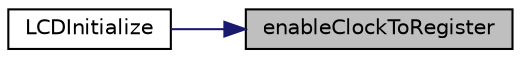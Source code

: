 digraph "enableClockToRegister"
{
 // LATEX_PDF_SIZE
  edge [fontname="Helvetica",fontsize="10",labelfontname="Helvetica",labelfontsize="10"];
  node [fontname="Helvetica",fontsize="10",shape=record];
  rankdir="RL";
  Node0 [label="enableClockToRegister",height=0.2,width=0.4,color="black", fillcolor="grey75", style="filled", fontcolor="black",tooltip="Function enables clock to selected GPIO port."];
  Node0 -> Node1 [dir="back",color="midnightblue",fontsize="10",style="solid",fontname="Helvetica"];
  Node1 [label="LCDInitialize",height=0.2,width=0.4,color="black", fillcolor="white", style="filled",URL="$group___l_c_d_h_d44780_non_blocking_gaccb0e33375f99c7ce3eea8e32781c1ba.html#gaccb0e33375f99c7ce3eea8e32781c1ba",tooltip="Function initializes LCD."];
}
